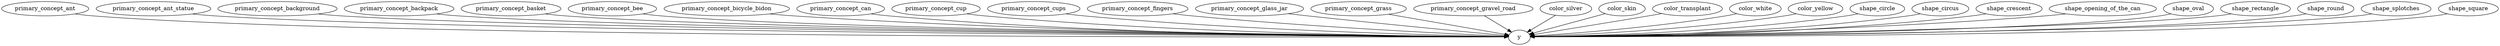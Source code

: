 strict digraph  {
primary_concept_ant;
y;
primary_concept_ant_statue;
primary_concept_background;
primary_concept_backpack;
primary_concept_basket;
primary_concept_bee;
primary_concept_bicycle_bidon;
primary_concept_can;
primary_concept_cup;
primary_concept_cups;
primary_concept_fingers;
primary_concept_glass_jar;
primary_concept_grass;
primary_concept_gravel_road;
color_silver;
color_skin;
color_transplant;
color_white;
color_yellow;
shape_circle;
shape_circus;
shape_crescent;
shape_opening_of_the_can;
shape_oval;
shape_rectangle;
shape_round;
shape_splotches;
shape_square;
primary_concept_ant -> y;
primary_concept_ant_statue -> y;
primary_concept_background -> y;
primary_concept_backpack -> y;
primary_concept_basket -> y;
primary_concept_bee -> y;
primary_concept_bicycle_bidon -> y;
primary_concept_can -> y;
primary_concept_cup -> y;
primary_concept_cups -> y;
primary_concept_fingers -> y;
primary_concept_glass_jar -> y;
primary_concept_grass -> y;
primary_concept_gravel_road -> y;
color_silver -> y;
color_skin -> y;
color_transplant -> y;
color_white -> y;
color_yellow -> y;
shape_circle -> y;
shape_circus -> y;
shape_crescent -> y;
shape_opening_of_the_can -> y;
shape_oval -> y;
shape_rectangle -> y;
shape_round -> y;
shape_splotches -> y;
shape_square -> y;
}
